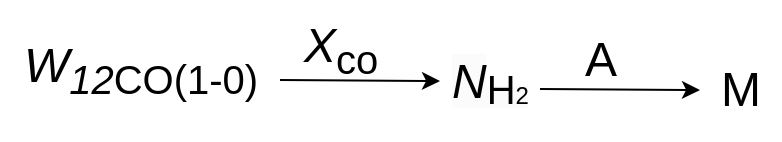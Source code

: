 <mxfile version="21.1.5" type="github">
  <diagram name="第 1 页" id="EqaQsxmvzVwHcx-5OuF2">
    <mxGraphModel dx="1050" dy="541" grid="1" gridSize="10" guides="1" tooltips="1" connect="1" arrows="1" fold="1" page="1" pageScale="1" pageWidth="827" pageHeight="1169" math="0" shadow="0">
      <root>
        <mxCell id="0" />
        <mxCell id="1" parent="0" />
        <mxCell id="568vHlzrixLBDF0fFPd8-1" value="&lt;span style=&quot;border-color: var(--border-color); color: rgb(0, 0, 0); font-family: Helvetica; font-style: normal; font-variant-ligatures: normal; font-variant-caps: normal; font-weight: 400; letter-spacing: normal; orphans: 2; text-align: center; text-indent: 0px; text-transform: none; widows: 2; word-spacing: 0px; -webkit-text-stroke-width: 0px; background-color: rgb(251, 251, 251); text-decoration-thickness: initial; text-decoration-style: initial; text-decoration-color: initial; font-size: 24px;&quot;&gt;&lt;i style=&quot;border-color: var(--border-color);&quot;&gt;N&lt;/i&gt;&lt;/span&gt;&lt;sub style=&quot;border-color: var(--border-color); color: rgb(0, 0, 0); font-family: Helvetica; font-style: normal; font-variant-ligatures: normal; font-variant-caps: normal; font-weight: 400; letter-spacing: normal; orphans: 2; text-align: center; text-indent: 0px; text-transform: none; widows: 2; word-spacing: 0px; -webkit-text-stroke-width: 0px; background-color: rgb(251, 251, 251); text-decoration-thickness: initial; text-decoration-style: initial; text-decoration-color: initial;&quot;&gt;&lt;span style=&quot;border-color: var(--border-color); font-size: 20px;&quot;&gt;H&lt;/span&gt;&lt;font style=&quot;border-color: var(--border-color); font-size: 12px;&quot;&gt;2&lt;/font&gt;&lt;/sub&gt;" style="text;whiteSpace=wrap;html=1;" vertex="1" parent="1">
          <mxGeometry x="414" y="160" width="70" height="50" as="geometry" />
        </mxCell>
        <mxCell id="568vHlzrixLBDF0fFPd8-2" value="&lt;font style=&quot;font-size: 24px;&quot;&gt;&lt;i&gt;X&lt;/i&gt;&lt;sub&gt;co&lt;/sub&gt;&lt;/font&gt;" style="text;html=1;align=center;verticalAlign=middle;resizable=0;points=[];autosize=1;strokeColor=none;fillColor=none;" vertex="1" parent="1">
          <mxGeometry x="330" y="140" width="60" height="50" as="geometry" />
        </mxCell>
        <mxCell id="568vHlzrixLBDF0fFPd8-3" value="" style="endArrow=classic;html=1;rounded=0;" edge="1" parent="1">
          <mxGeometry width="50" height="50" relative="1" as="geometry">
            <mxPoint x="330" y="180" as="sourcePoint" />
            <mxPoint x="410" y="180.5" as="targetPoint" />
          </mxGeometry>
        </mxCell>
        <mxCell id="568vHlzrixLBDF0fFPd8-4" value="&lt;font style=&quot;font-size: 24px;&quot;&gt;&lt;i&gt;W&lt;sub&gt;12&lt;/sub&gt;&lt;/i&gt;&lt;sub&gt;CO(1-0)&lt;/sub&gt;&lt;/font&gt;" style="text;html=1;align=center;verticalAlign=middle;resizable=0;points=[];autosize=1;strokeColor=none;fillColor=none;" vertex="1" parent="1">
          <mxGeometry x="190" y="150" width="140" height="50" as="geometry" />
        </mxCell>
        <mxCell id="568vHlzrixLBDF0fFPd8-5" value="" style="endArrow=classic;html=1;rounded=0;" edge="1" parent="1">
          <mxGeometry width="50" height="50" relative="1" as="geometry">
            <mxPoint x="460" y="184.5" as="sourcePoint" />
            <mxPoint x="540" y="185" as="targetPoint" />
          </mxGeometry>
        </mxCell>
        <mxCell id="568vHlzrixLBDF0fFPd8-6" value="&lt;font style=&quot;font-size: 24px;&quot;&gt;M&lt;/font&gt;" style="text;html=1;align=center;verticalAlign=middle;resizable=0;points=[];autosize=1;strokeColor=none;fillColor=none;" vertex="1" parent="1">
          <mxGeometry x="540" y="165" width="40" height="40" as="geometry" />
        </mxCell>
        <mxCell id="568vHlzrixLBDF0fFPd8-7" value="&lt;font style=&quot;font-size: 24px;&quot;&gt;A&lt;/font&gt;" style="text;html=1;align=center;verticalAlign=middle;resizable=0;points=[];autosize=1;strokeColor=none;fillColor=none;" vertex="1" parent="1">
          <mxGeometry x="470" y="150" width="40" height="40" as="geometry" />
        </mxCell>
      </root>
    </mxGraphModel>
  </diagram>
</mxfile>
